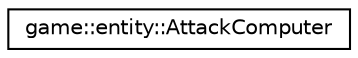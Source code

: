 digraph "Graphical Class Hierarchy"
{
 // LATEX_PDF_SIZE
  edge [fontname="Helvetica",fontsize="10",labelfontname="Helvetica",labelfontsize="10"];
  node [fontname="Helvetica",fontsize="10",shape=record];
  rankdir="LR";
  Node0 [label="game::entity::AttackComputer",height=0.2,width=0.4,color="black", fillcolor="white", style="filled",URL="$classgame_1_1entity_1_1_attack_computer.html",tooltip="Provide utility methods to compute an attack."];
}
